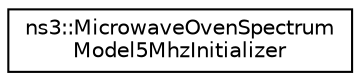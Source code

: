 digraph "Graphical Class Hierarchy"
{
 // LATEX_PDF_SIZE
  edge [fontname="Helvetica",fontsize="10",labelfontname="Helvetica",labelfontsize="10"];
  node [fontname="Helvetica",fontsize="10",shape=record];
  rankdir="LR";
  Node0 [label="ns3::MicrowaveOvenSpectrum\lModel5MhzInitializer",height=0.2,width=0.4,color="black", fillcolor="white", style="filled",URL="$classns3_1_1_microwave_oven_spectrum_model5_mhz_initializer.html",tooltip="Init a static class containing the MWO #2 model (5Mhz)"];
}
